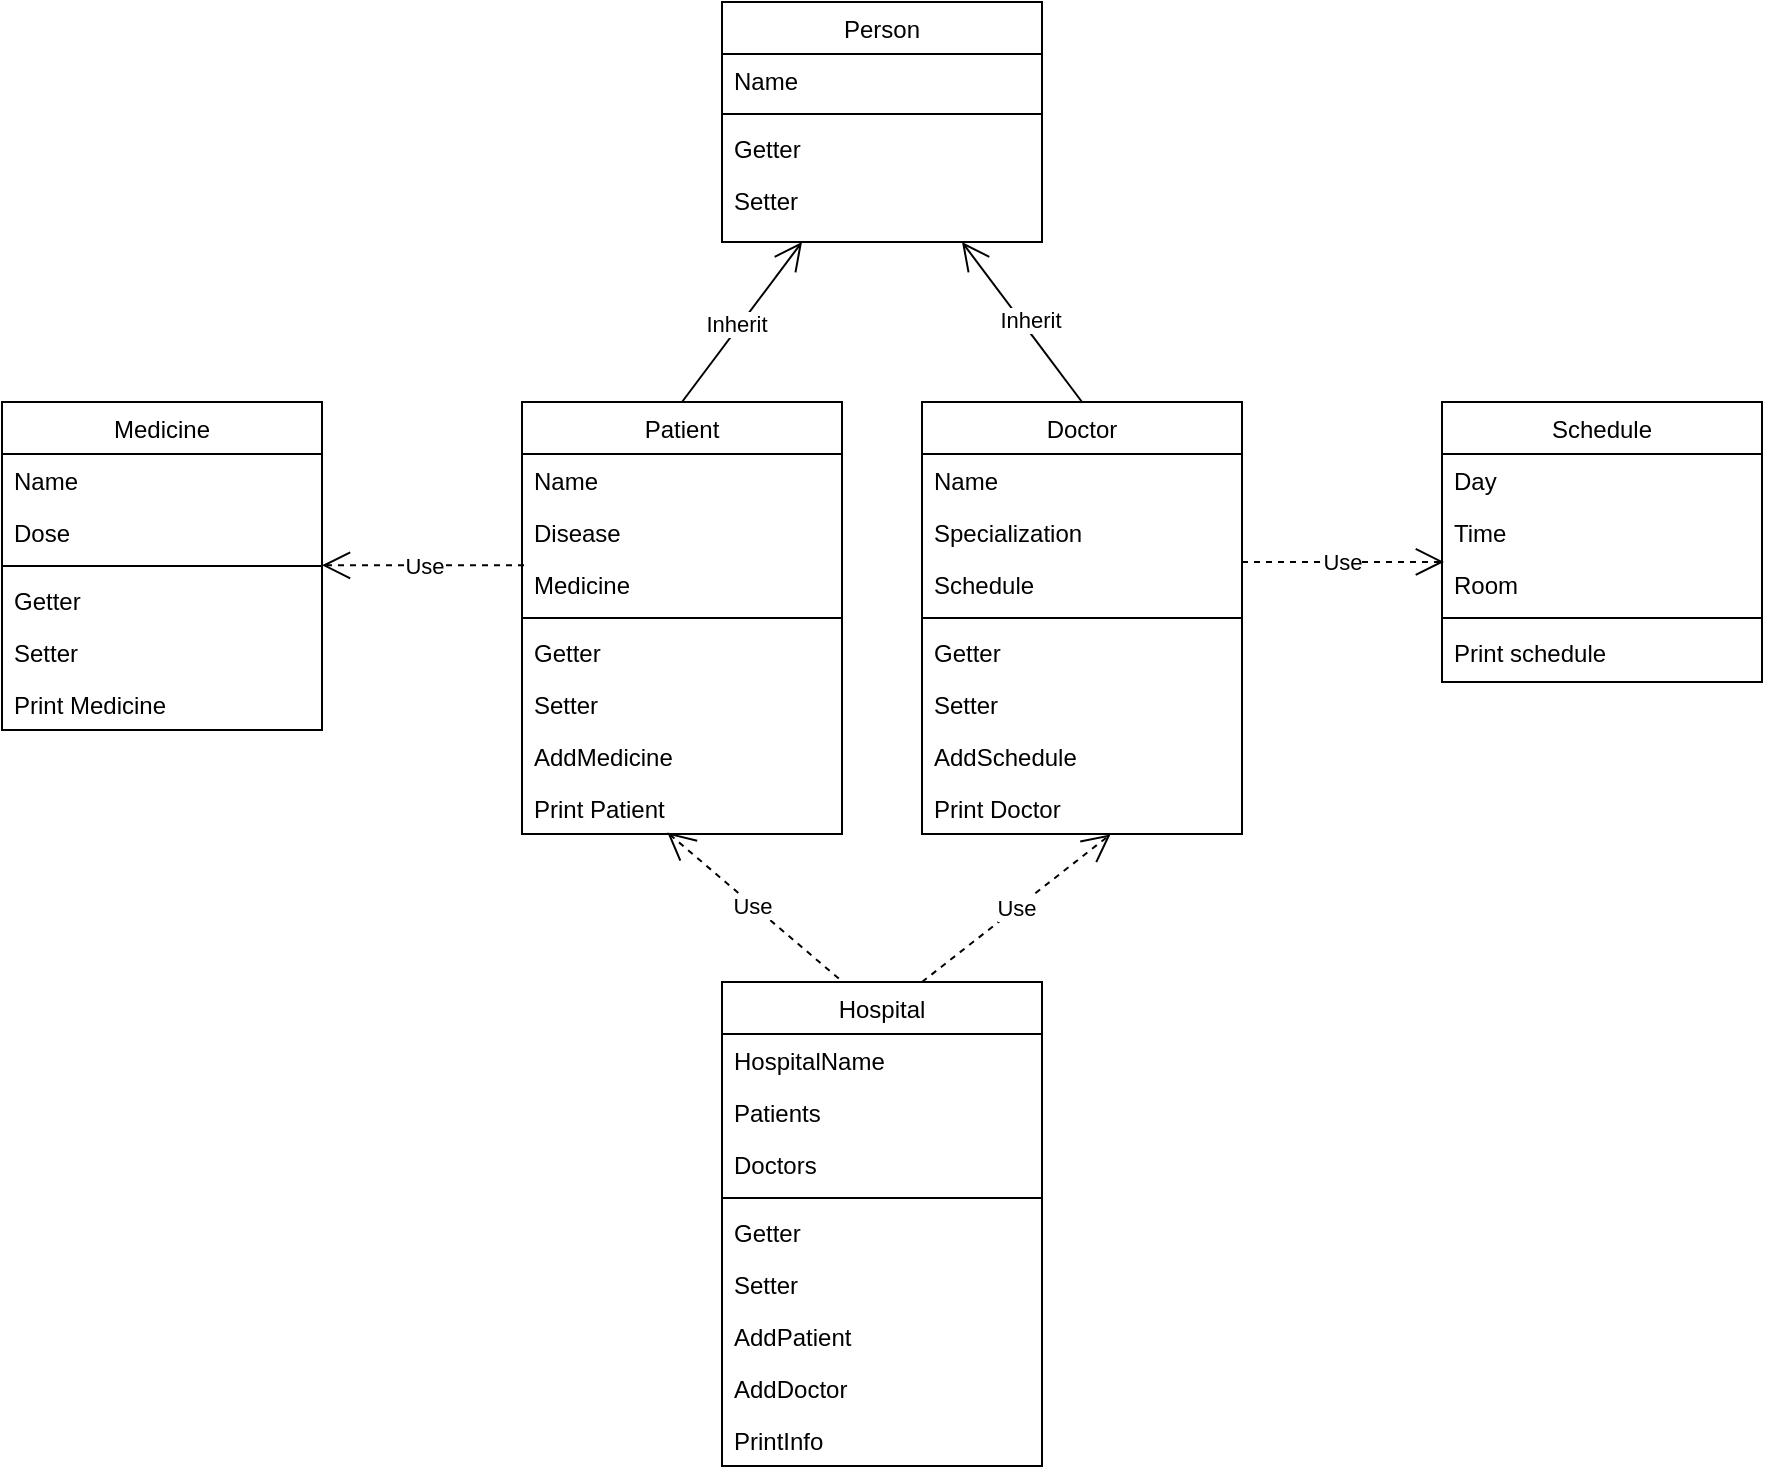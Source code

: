 <mxfile version="26.0.9">
  <diagram id="C5RBs43oDa-KdzZeNtuy" name="Page-1">
    <mxGraphModel dx="863" dy="717" grid="1" gridSize="10" guides="1" tooltips="1" connect="1" arrows="1" fold="1" page="1" pageScale="1" pageWidth="827" pageHeight="1169" math="0" shadow="0">
      <root>
        <mxCell id="WIyWlLk6GJQsqaUBKTNV-0" />
        <mxCell id="WIyWlLk6GJQsqaUBKTNV-1" parent="WIyWlLk6GJQsqaUBKTNV-0" />
        <mxCell id="zkfFHV4jXpPFQw0GAbJ--17" value="Person" style="swimlane;fontStyle=0;align=center;verticalAlign=top;childLayout=stackLayout;horizontal=1;startSize=26;horizontalStack=0;resizeParent=1;resizeLast=0;collapsible=1;marginBottom=0;rounded=0;shadow=0;strokeWidth=1;" parent="WIyWlLk6GJQsqaUBKTNV-1" vertex="1">
          <mxGeometry x="380" y="80" width="160" height="120" as="geometry">
            <mxRectangle x="550" y="140" width="160" height="26" as="alternateBounds" />
          </mxGeometry>
        </mxCell>
        <mxCell id="zkfFHV4jXpPFQw0GAbJ--18" value="Name" style="text;align=left;verticalAlign=top;spacingLeft=4;spacingRight=4;overflow=hidden;rotatable=0;points=[[0,0.5],[1,0.5]];portConstraint=eastwest;" parent="zkfFHV4jXpPFQw0GAbJ--17" vertex="1">
          <mxGeometry y="26" width="160" height="26" as="geometry" />
        </mxCell>
        <mxCell id="zkfFHV4jXpPFQw0GAbJ--23" value="" style="line;html=1;strokeWidth=1;align=left;verticalAlign=middle;spacingTop=-1;spacingLeft=3;spacingRight=3;rotatable=0;labelPosition=right;points=[];portConstraint=eastwest;" parent="zkfFHV4jXpPFQw0GAbJ--17" vertex="1">
          <mxGeometry y="52" width="160" height="8" as="geometry" />
        </mxCell>
        <mxCell id="zkfFHV4jXpPFQw0GAbJ--24" value="Getter" style="text;align=left;verticalAlign=top;spacingLeft=4;spacingRight=4;overflow=hidden;rotatable=0;points=[[0,0.5],[1,0.5]];portConstraint=eastwest;" parent="zkfFHV4jXpPFQw0GAbJ--17" vertex="1">
          <mxGeometry y="60" width="160" height="26" as="geometry" />
        </mxCell>
        <mxCell id="zkfFHV4jXpPFQw0GAbJ--25" value="Setter" style="text;align=left;verticalAlign=top;spacingLeft=4;spacingRight=4;overflow=hidden;rotatable=0;points=[[0,0.5],[1,0.5]];portConstraint=eastwest;" parent="zkfFHV4jXpPFQw0GAbJ--17" vertex="1">
          <mxGeometry y="86" width="160" height="26" as="geometry" />
        </mxCell>
        <mxCell id="CLCY8qUZF5jgXYR1t_8Q-0" value="Patient" style="swimlane;fontStyle=0;align=center;verticalAlign=top;childLayout=stackLayout;horizontal=1;startSize=26;horizontalStack=0;resizeParent=1;resizeLast=0;collapsible=1;marginBottom=0;rounded=0;shadow=0;strokeWidth=1;" parent="WIyWlLk6GJQsqaUBKTNV-1" vertex="1">
          <mxGeometry x="280" y="280" width="160" height="216" as="geometry">
            <mxRectangle x="550" y="140" width="160" height="26" as="alternateBounds" />
          </mxGeometry>
        </mxCell>
        <mxCell id="CLCY8qUZF5jgXYR1t_8Q-1" value="Name" style="text;align=left;verticalAlign=top;spacingLeft=4;spacingRight=4;overflow=hidden;rotatable=0;points=[[0,0.5],[1,0.5]];portConstraint=eastwest;" parent="CLCY8qUZF5jgXYR1t_8Q-0" vertex="1">
          <mxGeometry y="26" width="160" height="26" as="geometry" />
        </mxCell>
        <mxCell id="CLCY8qUZF5jgXYR1t_8Q-5" value="Disease" style="text;align=left;verticalAlign=top;spacingLeft=4;spacingRight=4;overflow=hidden;rotatable=0;points=[[0,0.5],[1,0.5]];portConstraint=eastwest;" parent="CLCY8qUZF5jgXYR1t_8Q-0" vertex="1">
          <mxGeometry y="52" width="160" height="26" as="geometry" />
        </mxCell>
        <mxCell id="lqrqyGIEzQ4r5vFPGaVT-16" value="Medicine" style="text;align=left;verticalAlign=top;spacingLeft=4;spacingRight=4;overflow=hidden;rotatable=0;points=[[0,0.5],[1,0.5]];portConstraint=eastwest;" vertex="1" parent="CLCY8qUZF5jgXYR1t_8Q-0">
          <mxGeometry y="78" width="160" height="26" as="geometry" />
        </mxCell>
        <mxCell id="CLCY8qUZF5jgXYR1t_8Q-2" value="" style="line;html=1;strokeWidth=1;align=left;verticalAlign=middle;spacingTop=-1;spacingLeft=3;spacingRight=3;rotatable=0;labelPosition=right;points=[];portConstraint=eastwest;" parent="CLCY8qUZF5jgXYR1t_8Q-0" vertex="1">
          <mxGeometry y="104" width="160" height="8" as="geometry" />
        </mxCell>
        <mxCell id="CLCY8qUZF5jgXYR1t_8Q-3" value="Getter" style="text;align=left;verticalAlign=top;spacingLeft=4;spacingRight=4;overflow=hidden;rotatable=0;points=[[0,0.5],[1,0.5]];portConstraint=eastwest;" parent="CLCY8qUZF5jgXYR1t_8Q-0" vertex="1">
          <mxGeometry y="112" width="160" height="26" as="geometry" />
        </mxCell>
        <mxCell id="CLCY8qUZF5jgXYR1t_8Q-4" value="Setter" style="text;align=left;verticalAlign=top;spacingLeft=4;spacingRight=4;overflow=hidden;rotatable=0;points=[[0,0.5],[1,0.5]];portConstraint=eastwest;" parent="CLCY8qUZF5jgXYR1t_8Q-0" vertex="1">
          <mxGeometry y="138" width="160" height="26" as="geometry" />
        </mxCell>
        <mxCell id="lqrqyGIEzQ4r5vFPGaVT-10" value="AddMedicine" style="text;align=left;verticalAlign=top;spacingLeft=4;spacingRight=4;overflow=hidden;rotatable=0;points=[[0,0.5],[1,0.5]];portConstraint=eastwest;" vertex="1" parent="CLCY8qUZF5jgXYR1t_8Q-0">
          <mxGeometry y="164" width="160" height="26" as="geometry" />
        </mxCell>
        <mxCell id="CLCY8qUZF5jgXYR1t_8Q-30" value="Print Patient" style="text;align=left;verticalAlign=top;spacingLeft=4;spacingRight=4;overflow=hidden;rotatable=0;points=[[0,0.5],[1,0.5]];portConstraint=eastwest;" parent="CLCY8qUZF5jgXYR1t_8Q-0" vertex="1">
          <mxGeometry y="190" width="160" height="26" as="geometry" />
        </mxCell>
        <mxCell id="CLCY8qUZF5jgXYR1t_8Q-11" value="Doctor" style="swimlane;fontStyle=0;align=center;verticalAlign=top;childLayout=stackLayout;horizontal=1;startSize=26;horizontalStack=0;resizeParent=1;resizeLast=0;collapsible=1;marginBottom=0;rounded=0;shadow=0;strokeWidth=1;" parent="WIyWlLk6GJQsqaUBKTNV-1" vertex="1">
          <mxGeometry x="480" y="280" width="160" height="216" as="geometry">
            <mxRectangle x="550" y="140" width="160" height="26" as="alternateBounds" />
          </mxGeometry>
        </mxCell>
        <mxCell id="CLCY8qUZF5jgXYR1t_8Q-12" value="Name" style="text;align=left;verticalAlign=top;spacingLeft=4;spacingRight=4;overflow=hidden;rotatable=0;points=[[0,0.5],[1,0.5]];portConstraint=eastwest;" parent="CLCY8qUZF5jgXYR1t_8Q-11" vertex="1">
          <mxGeometry y="26" width="160" height="26" as="geometry" />
        </mxCell>
        <mxCell id="CLCY8qUZF5jgXYR1t_8Q-13" value="Specialization" style="text;align=left;verticalAlign=top;spacingLeft=4;spacingRight=4;overflow=hidden;rotatable=0;points=[[0,0.5],[1,0.5]];portConstraint=eastwest;" parent="CLCY8qUZF5jgXYR1t_8Q-11" vertex="1">
          <mxGeometry y="52" width="160" height="26" as="geometry" />
        </mxCell>
        <mxCell id="lqrqyGIEzQ4r5vFPGaVT-15" value="Schedule" style="text;align=left;verticalAlign=top;spacingLeft=4;spacingRight=4;overflow=hidden;rotatable=0;points=[[0,0.5],[1,0.5]];portConstraint=eastwest;" vertex="1" parent="CLCY8qUZF5jgXYR1t_8Q-11">
          <mxGeometry y="78" width="160" height="26" as="geometry" />
        </mxCell>
        <mxCell id="CLCY8qUZF5jgXYR1t_8Q-14" value="" style="line;html=1;strokeWidth=1;align=left;verticalAlign=middle;spacingTop=-1;spacingLeft=3;spacingRight=3;rotatable=0;labelPosition=right;points=[];portConstraint=eastwest;" parent="CLCY8qUZF5jgXYR1t_8Q-11" vertex="1">
          <mxGeometry y="104" width="160" height="8" as="geometry" />
        </mxCell>
        <mxCell id="CLCY8qUZF5jgXYR1t_8Q-15" value="Getter" style="text;align=left;verticalAlign=top;spacingLeft=4;spacingRight=4;overflow=hidden;rotatable=0;points=[[0,0.5],[1,0.5]];portConstraint=eastwest;" parent="CLCY8qUZF5jgXYR1t_8Q-11" vertex="1">
          <mxGeometry y="112" width="160" height="26" as="geometry" />
        </mxCell>
        <mxCell id="CLCY8qUZF5jgXYR1t_8Q-16" value="Setter" style="text;align=left;verticalAlign=top;spacingLeft=4;spacingRight=4;overflow=hidden;rotatable=0;points=[[0,0.5],[1,0.5]];portConstraint=eastwest;" parent="CLCY8qUZF5jgXYR1t_8Q-11" vertex="1">
          <mxGeometry y="138" width="160" height="26" as="geometry" />
        </mxCell>
        <mxCell id="lqrqyGIEzQ4r5vFPGaVT-9" value="AddSchedule" style="text;align=left;verticalAlign=top;spacingLeft=4;spacingRight=4;overflow=hidden;rotatable=0;points=[[0,0.5],[1,0.5]];portConstraint=eastwest;" vertex="1" parent="CLCY8qUZF5jgXYR1t_8Q-11">
          <mxGeometry y="164" width="160" height="26" as="geometry" />
        </mxCell>
        <mxCell id="CLCY8qUZF5jgXYR1t_8Q-31" value="Print Doctor" style="text;align=left;verticalAlign=top;spacingLeft=4;spacingRight=4;overflow=hidden;rotatable=0;points=[[0,0.5],[1,0.5]];portConstraint=eastwest;" parent="CLCY8qUZF5jgXYR1t_8Q-11" vertex="1">
          <mxGeometry y="190" width="160" height="26" as="geometry" />
        </mxCell>
        <mxCell id="CLCY8qUZF5jgXYR1t_8Q-17" value="" style="endArrow=open;endFill=1;endSize=12;html=1;rounded=0;exitX=0.5;exitY=0;exitDx=0;exitDy=0;entryX=0.25;entryY=1;entryDx=0;entryDy=0;" parent="WIyWlLk6GJQsqaUBKTNV-1" source="CLCY8qUZF5jgXYR1t_8Q-0" target="zkfFHV4jXpPFQw0GAbJ--17" edge="1">
          <mxGeometry width="160" relative="1" as="geometry">
            <mxPoint x="640" y="400" as="sourcePoint" />
            <mxPoint x="480" y="400" as="targetPoint" />
          </mxGeometry>
        </mxCell>
        <mxCell id="CLCY8qUZF5jgXYR1t_8Q-19" value="Inherit" style="edgeLabel;html=1;align=center;verticalAlign=middle;resizable=0;points=[];" parent="CLCY8qUZF5jgXYR1t_8Q-17" vertex="1" connectable="0">
          <mxGeometry x="-0.036" y="2" relative="1" as="geometry">
            <mxPoint as="offset" />
          </mxGeometry>
        </mxCell>
        <mxCell id="CLCY8qUZF5jgXYR1t_8Q-18" value="" style="endArrow=open;endFill=1;endSize=12;html=1;rounded=0;exitX=0.5;exitY=0;exitDx=0;exitDy=0;entryX=0.5;entryY=0;entryDx=0;entryDy=0;" parent="WIyWlLk6GJQsqaUBKTNV-1" source="CLCY8qUZF5jgXYR1t_8Q-11" edge="1">
          <mxGeometry width="160" relative="1" as="geometry">
            <mxPoint x="440" y="280" as="sourcePoint" />
            <mxPoint x="500" y="200" as="targetPoint" />
          </mxGeometry>
        </mxCell>
        <mxCell id="CLCY8qUZF5jgXYR1t_8Q-20" value="Inherit" style="edgeLabel;html=1;align=center;verticalAlign=middle;resizable=0;points=[];" parent="CLCY8qUZF5jgXYR1t_8Q-18" vertex="1" connectable="0">
          <mxGeometry x="-0.016" y="-4" relative="1" as="geometry">
            <mxPoint as="offset" />
          </mxGeometry>
        </mxCell>
        <mxCell id="CLCY8qUZF5jgXYR1t_8Q-21" value="Hospital" style="swimlane;fontStyle=0;align=center;verticalAlign=top;childLayout=stackLayout;horizontal=1;startSize=26;horizontalStack=0;resizeParent=1;resizeLast=0;collapsible=1;marginBottom=0;rounded=0;shadow=0;strokeWidth=1;" parent="WIyWlLk6GJQsqaUBKTNV-1" vertex="1">
          <mxGeometry x="380" y="570" width="160" height="242" as="geometry">
            <mxRectangle x="550" y="140" width="160" height="26" as="alternateBounds" />
          </mxGeometry>
        </mxCell>
        <mxCell id="CLCY8qUZF5jgXYR1t_8Q-22" value="HospitalName" style="text;align=left;verticalAlign=top;spacingLeft=4;spacingRight=4;overflow=hidden;rotatable=0;points=[[0,0.5],[1,0.5]];portConstraint=eastwest;" parent="CLCY8qUZF5jgXYR1t_8Q-21" vertex="1">
          <mxGeometry y="26" width="160" height="26" as="geometry" />
        </mxCell>
        <mxCell id="CLCY8qUZF5jgXYR1t_8Q-23" value="Patients" style="text;align=left;verticalAlign=top;spacingLeft=4;spacingRight=4;overflow=hidden;rotatable=0;points=[[0,0.5],[1,0.5]];portConstraint=eastwest;" parent="CLCY8qUZF5jgXYR1t_8Q-21" vertex="1">
          <mxGeometry y="52" width="160" height="26" as="geometry" />
        </mxCell>
        <mxCell id="CLCY8qUZF5jgXYR1t_8Q-29" value="Doctors" style="text;align=left;verticalAlign=top;spacingLeft=4;spacingRight=4;overflow=hidden;rotatable=0;points=[[0,0.5],[1,0.5]];portConstraint=eastwest;" parent="CLCY8qUZF5jgXYR1t_8Q-21" vertex="1">
          <mxGeometry y="78" width="160" height="26" as="geometry" />
        </mxCell>
        <mxCell id="CLCY8qUZF5jgXYR1t_8Q-24" value="" style="line;html=1;strokeWidth=1;align=left;verticalAlign=middle;spacingTop=-1;spacingLeft=3;spacingRight=3;rotatable=0;labelPosition=right;points=[];portConstraint=eastwest;" parent="CLCY8qUZF5jgXYR1t_8Q-21" vertex="1">
          <mxGeometry y="104" width="160" height="8" as="geometry" />
        </mxCell>
        <mxCell id="CLCY8qUZF5jgXYR1t_8Q-25" value="Getter" style="text;align=left;verticalAlign=top;spacingLeft=4;spacingRight=4;overflow=hidden;rotatable=0;points=[[0,0.5],[1,0.5]];portConstraint=eastwest;" parent="CLCY8qUZF5jgXYR1t_8Q-21" vertex="1">
          <mxGeometry y="112" width="160" height="26" as="geometry" />
        </mxCell>
        <mxCell id="CLCY8qUZF5jgXYR1t_8Q-26" value="Setter" style="text;align=left;verticalAlign=top;spacingLeft=4;spacingRight=4;overflow=hidden;rotatable=0;points=[[0,0.5],[1,0.5]];portConstraint=eastwest;" parent="CLCY8qUZF5jgXYR1t_8Q-21" vertex="1">
          <mxGeometry y="138" width="160" height="26" as="geometry" />
        </mxCell>
        <mxCell id="lqrqyGIEzQ4r5vFPGaVT-12" value="AddPatient" style="text;align=left;verticalAlign=top;spacingLeft=4;spacingRight=4;overflow=hidden;rotatable=0;points=[[0,0.5],[1,0.5]];portConstraint=eastwest;" vertex="1" parent="CLCY8qUZF5jgXYR1t_8Q-21">
          <mxGeometry y="164" width="160" height="26" as="geometry" />
        </mxCell>
        <mxCell id="lqrqyGIEzQ4r5vFPGaVT-11" value="AddDoctor" style="text;align=left;verticalAlign=top;spacingLeft=4;spacingRight=4;overflow=hidden;rotatable=0;points=[[0,0.5],[1,0.5]];portConstraint=eastwest;" vertex="1" parent="CLCY8qUZF5jgXYR1t_8Q-21">
          <mxGeometry y="190" width="160" height="26" as="geometry" />
        </mxCell>
        <mxCell id="lqrqyGIEzQ4r5vFPGaVT-13" value="PrintInfo" style="text;align=left;verticalAlign=top;spacingLeft=4;spacingRight=4;overflow=hidden;rotatable=0;points=[[0,0.5],[1,0.5]];portConstraint=eastwest;" vertex="1" parent="CLCY8qUZF5jgXYR1t_8Q-21">
          <mxGeometry y="216" width="160" height="26" as="geometry" />
        </mxCell>
        <mxCell id="CLCY8qUZF5jgXYR1t_8Q-27" value="Use" style="endArrow=open;endSize=12;dashed=1;html=1;rounded=0;exitX=0.365;exitY=-0.007;exitDx=0;exitDy=0;exitPerimeter=0;entryX=0.454;entryY=0.969;entryDx=0;entryDy=0;entryPerimeter=0;" parent="WIyWlLk6GJQsqaUBKTNV-1" source="CLCY8qUZF5jgXYR1t_8Q-21" target="CLCY8qUZF5jgXYR1t_8Q-30" edge="1">
          <mxGeometry width="160" relative="1" as="geometry">
            <mxPoint x="200" y="418" as="sourcePoint" />
            <mxPoint x="360" y="418" as="targetPoint" />
          </mxGeometry>
        </mxCell>
        <mxCell id="CLCY8qUZF5jgXYR1t_8Q-28" value="Use" style="endArrow=open;endSize=12;dashed=1;html=1;rounded=0;exitX=0.625;exitY=0;exitDx=0;exitDy=0;exitPerimeter=0;entryX=0.589;entryY=1.008;entryDx=0;entryDy=0;entryPerimeter=0;" parent="WIyWlLk6GJQsqaUBKTNV-1" source="CLCY8qUZF5jgXYR1t_8Q-21" target="CLCY8qUZF5jgXYR1t_8Q-31" edge="1">
          <mxGeometry width="160" relative="1" as="geometry">
            <mxPoint x="638" y="519" as="sourcePoint" />
            <mxPoint x="560" y="418" as="targetPoint" />
          </mxGeometry>
        </mxCell>
        <mxCell id="CLCY8qUZF5jgXYR1t_8Q-32" value="Medicine" style="swimlane;fontStyle=0;align=center;verticalAlign=top;childLayout=stackLayout;horizontal=1;startSize=26;horizontalStack=0;resizeParent=1;resizeLast=0;collapsible=1;marginBottom=0;rounded=0;shadow=0;strokeWidth=1;" parent="WIyWlLk6GJQsqaUBKTNV-1" vertex="1">
          <mxGeometry x="20" y="280" width="160" height="164" as="geometry">
            <mxRectangle x="550" y="140" width="160" height="26" as="alternateBounds" />
          </mxGeometry>
        </mxCell>
        <mxCell id="CLCY8qUZF5jgXYR1t_8Q-33" value="Name" style="text;align=left;verticalAlign=top;spacingLeft=4;spacingRight=4;overflow=hidden;rotatable=0;points=[[0,0.5],[1,0.5]];portConstraint=eastwest;" parent="CLCY8qUZF5jgXYR1t_8Q-32" vertex="1">
          <mxGeometry y="26" width="160" height="26" as="geometry" />
        </mxCell>
        <mxCell id="CLCY8qUZF5jgXYR1t_8Q-34" value="Dose" style="text;align=left;verticalAlign=top;spacingLeft=4;spacingRight=4;overflow=hidden;rotatable=0;points=[[0,0.5],[1,0.5]];portConstraint=eastwest;" parent="CLCY8qUZF5jgXYR1t_8Q-32" vertex="1">
          <mxGeometry y="52" width="160" height="26" as="geometry" />
        </mxCell>
        <mxCell id="CLCY8qUZF5jgXYR1t_8Q-35" value="" style="line;html=1;strokeWidth=1;align=left;verticalAlign=middle;spacingTop=-1;spacingLeft=3;spacingRight=3;rotatable=0;labelPosition=right;points=[];portConstraint=eastwest;" parent="CLCY8qUZF5jgXYR1t_8Q-32" vertex="1">
          <mxGeometry y="78" width="160" height="8" as="geometry" />
        </mxCell>
        <mxCell id="CLCY8qUZF5jgXYR1t_8Q-36" value="Getter" style="text;align=left;verticalAlign=top;spacingLeft=4;spacingRight=4;overflow=hidden;rotatable=0;points=[[0,0.5],[1,0.5]];portConstraint=eastwest;" parent="CLCY8qUZF5jgXYR1t_8Q-32" vertex="1">
          <mxGeometry y="86" width="160" height="26" as="geometry" />
        </mxCell>
        <mxCell id="CLCY8qUZF5jgXYR1t_8Q-37" value="Setter" style="text;align=left;verticalAlign=top;spacingLeft=4;spacingRight=4;overflow=hidden;rotatable=0;points=[[0,0.5],[1,0.5]];portConstraint=eastwest;" parent="CLCY8qUZF5jgXYR1t_8Q-32" vertex="1">
          <mxGeometry y="112" width="160" height="26" as="geometry" />
        </mxCell>
        <mxCell id="CLCY8qUZF5jgXYR1t_8Q-38" value="Print Medicine" style="text;align=left;verticalAlign=top;spacingLeft=4;spacingRight=4;overflow=hidden;rotatable=0;points=[[0,0.5],[1,0.5]];portConstraint=eastwest;" parent="CLCY8qUZF5jgXYR1t_8Q-32" vertex="1">
          <mxGeometry y="138" width="160" height="26" as="geometry" />
        </mxCell>
        <mxCell id="lqrqyGIEzQ4r5vFPGaVT-0" value="Schedule" style="swimlane;fontStyle=0;align=center;verticalAlign=top;childLayout=stackLayout;horizontal=1;startSize=26;horizontalStack=0;resizeParent=1;resizeLast=0;collapsible=1;marginBottom=0;rounded=0;shadow=0;strokeWidth=1;" vertex="1" parent="WIyWlLk6GJQsqaUBKTNV-1">
          <mxGeometry x="740" y="280" width="160" height="140" as="geometry">
            <mxRectangle x="550" y="140" width="160" height="26" as="alternateBounds" />
          </mxGeometry>
        </mxCell>
        <mxCell id="lqrqyGIEzQ4r5vFPGaVT-1" value="Day" style="text;align=left;verticalAlign=top;spacingLeft=4;spacingRight=4;overflow=hidden;rotatable=0;points=[[0,0.5],[1,0.5]];portConstraint=eastwest;" vertex="1" parent="lqrqyGIEzQ4r5vFPGaVT-0">
          <mxGeometry y="26" width="160" height="26" as="geometry" />
        </mxCell>
        <mxCell id="lqrqyGIEzQ4r5vFPGaVT-2" value="Time" style="text;align=left;verticalAlign=top;spacingLeft=4;spacingRight=4;overflow=hidden;rotatable=0;points=[[0,0.5],[1,0.5]];portConstraint=eastwest;" vertex="1" parent="lqrqyGIEzQ4r5vFPGaVT-0">
          <mxGeometry y="52" width="160" height="26" as="geometry" />
        </mxCell>
        <mxCell id="lqrqyGIEzQ4r5vFPGaVT-7" value="Room" style="text;align=left;verticalAlign=top;spacingLeft=4;spacingRight=4;overflow=hidden;rotatable=0;points=[[0,0.5],[1,0.5]];portConstraint=eastwest;" vertex="1" parent="lqrqyGIEzQ4r5vFPGaVT-0">
          <mxGeometry y="78" width="160" height="26" as="geometry" />
        </mxCell>
        <mxCell id="lqrqyGIEzQ4r5vFPGaVT-3" value="" style="line;html=1;strokeWidth=1;align=left;verticalAlign=middle;spacingTop=-1;spacingLeft=3;spacingRight=3;rotatable=0;labelPosition=right;points=[];portConstraint=eastwest;" vertex="1" parent="lqrqyGIEzQ4r5vFPGaVT-0">
          <mxGeometry y="104" width="160" height="8" as="geometry" />
        </mxCell>
        <mxCell id="lqrqyGIEzQ4r5vFPGaVT-6" value="Print schedule" style="text;align=left;verticalAlign=top;spacingLeft=4;spacingRight=4;overflow=hidden;rotatable=0;points=[[0,0.5],[1,0.5]];portConstraint=eastwest;" vertex="1" parent="lqrqyGIEzQ4r5vFPGaVT-0">
          <mxGeometry y="112" width="160" height="26" as="geometry" />
        </mxCell>
        <mxCell id="lqrqyGIEzQ4r5vFPGaVT-8" value="Use" style="endArrow=open;endSize=12;dashed=1;html=1;rounded=0;exitX=0.625;exitY=0;exitDx=0;exitDy=0;exitPerimeter=0;entryX=0.006;entryY=0.075;entryDx=0;entryDy=0;entryPerimeter=0;" edge="1" parent="WIyWlLk6GJQsqaUBKTNV-1" target="lqrqyGIEzQ4r5vFPGaVT-7">
          <mxGeometry width="160" relative="1" as="geometry">
            <mxPoint x="640" y="360" as="sourcePoint" />
            <mxPoint x="738" y="360" as="targetPoint" />
          </mxGeometry>
        </mxCell>
        <mxCell id="lqrqyGIEzQ4r5vFPGaVT-14" value="Use" style="endArrow=open;endSize=12;dashed=1;html=1;rounded=0;exitX=0.625;exitY=0;exitDx=0;exitDy=0;exitPerimeter=0;entryX=0.006;entryY=0.075;entryDx=0;entryDy=0;entryPerimeter=0;" edge="1" parent="WIyWlLk6GJQsqaUBKTNV-1">
          <mxGeometry width="160" relative="1" as="geometry">
            <mxPoint x="281" y="361.68" as="sourcePoint" />
            <mxPoint x="180" y="361.68" as="targetPoint" />
          </mxGeometry>
        </mxCell>
      </root>
    </mxGraphModel>
  </diagram>
</mxfile>
